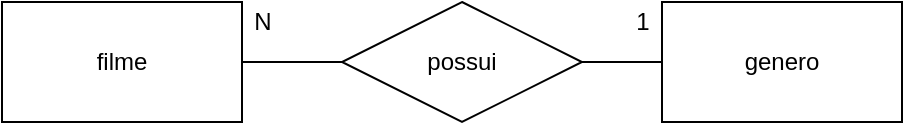 <mxfile version="14.6.13" type="device" pages="2"><diagram id="h-46N1VjGkNdLxisFS4B" name="catalogo"><mxGraphModel dx="981" dy="567" grid="1" gridSize="10" guides="1" tooltips="1" connect="1" arrows="1" fold="1" page="1" pageScale="1" pageWidth="827" pageHeight="1169" math="0" shadow="0"><root><mxCell id="0"/><mxCell id="1" parent="0"/><mxCell id="jVDPT_Uk2l-m9tKKXWw1-1" value="filme" style="rounded=0;whiteSpace=wrap;html=1;" vertex="1" parent="1"><mxGeometry x="60" y="50" width="120" height="60" as="geometry"/></mxCell><mxCell id="jVDPT_Uk2l-m9tKKXWw1-2" value="genero" style="rounded=0;whiteSpace=wrap;html=1;" vertex="1" parent="1"><mxGeometry x="390" y="50" width="120" height="60" as="geometry"/></mxCell><mxCell id="jVDPT_Uk2l-m9tKKXWw1-4" style="edgeStyle=orthogonalEdgeStyle;rounded=0;orthogonalLoop=1;jettySize=auto;html=1;entryX=1;entryY=0.5;entryDx=0;entryDy=0;endArrow=none;endFill=0;" edge="1" parent="1" source="jVDPT_Uk2l-m9tKKXWw1-3" target="jVDPT_Uk2l-m9tKKXWw1-1"><mxGeometry relative="1" as="geometry"/></mxCell><mxCell id="jVDPT_Uk2l-m9tKKXWw1-5" style="edgeStyle=orthogonalEdgeStyle;rounded=0;orthogonalLoop=1;jettySize=auto;html=1;entryX=0;entryY=0.5;entryDx=0;entryDy=0;endArrow=none;endFill=0;" edge="1" parent="1" source="jVDPT_Uk2l-m9tKKXWw1-3" target="jVDPT_Uk2l-m9tKKXWw1-2"><mxGeometry relative="1" as="geometry"/></mxCell><mxCell id="jVDPT_Uk2l-m9tKKXWw1-3" value="possui" style="shape=rhombus;perimeter=rhombusPerimeter;whiteSpace=wrap;html=1;align=center;" vertex="1" parent="1"><mxGeometry x="230" y="50" width="120" height="60" as="geometry"/></mxCell><mxCell id="jVDPT_Uk2l-m9tKKXWw1-6" value="1" style="text;html=1;align=center;verticalAlign=middle;resizable=0;points=[];autosize=1;strokeColor=none;" vertex="1" parent="1"><mxGeometry x="370" y="50" width="20" height="20" as="geometry"/></mxCell><mxCell id="jVDPT_Uk2l-m9tKKXWw1-7" value="N" style="text;html=1;align=center;verticalAlign=middle;resizable=0;points=[];autosize=1;strokeColor=none;" vertex="1" parent="1"><mxGeometry x="180" y="50" width="20" height="20" as="geometry"/></mxCell></root></mxGraphModel></diagram><diagram id="LHuH5GBXBU70NGfAlpJr" name="Página-2"><mxGraphModel dx="1422" dy="822" grid="1" gridSize="10" guides="1" tooltips="1" connect="1" arrows="1" fold="1" page="1" pageScale="1" pageWidth="827" pageHeight="1169" math="0" shadow="0"><root><mxCell id="7sRJOgbCdS6Vce9U_0Sj-0"/><mxCell id="7sRJOgbCdS6Vce9U_0Sj-1" parent="7sRJOgbCdS6Vce9U_0Sj-0"/></root></mxGraphModel></diagram></mxfile>